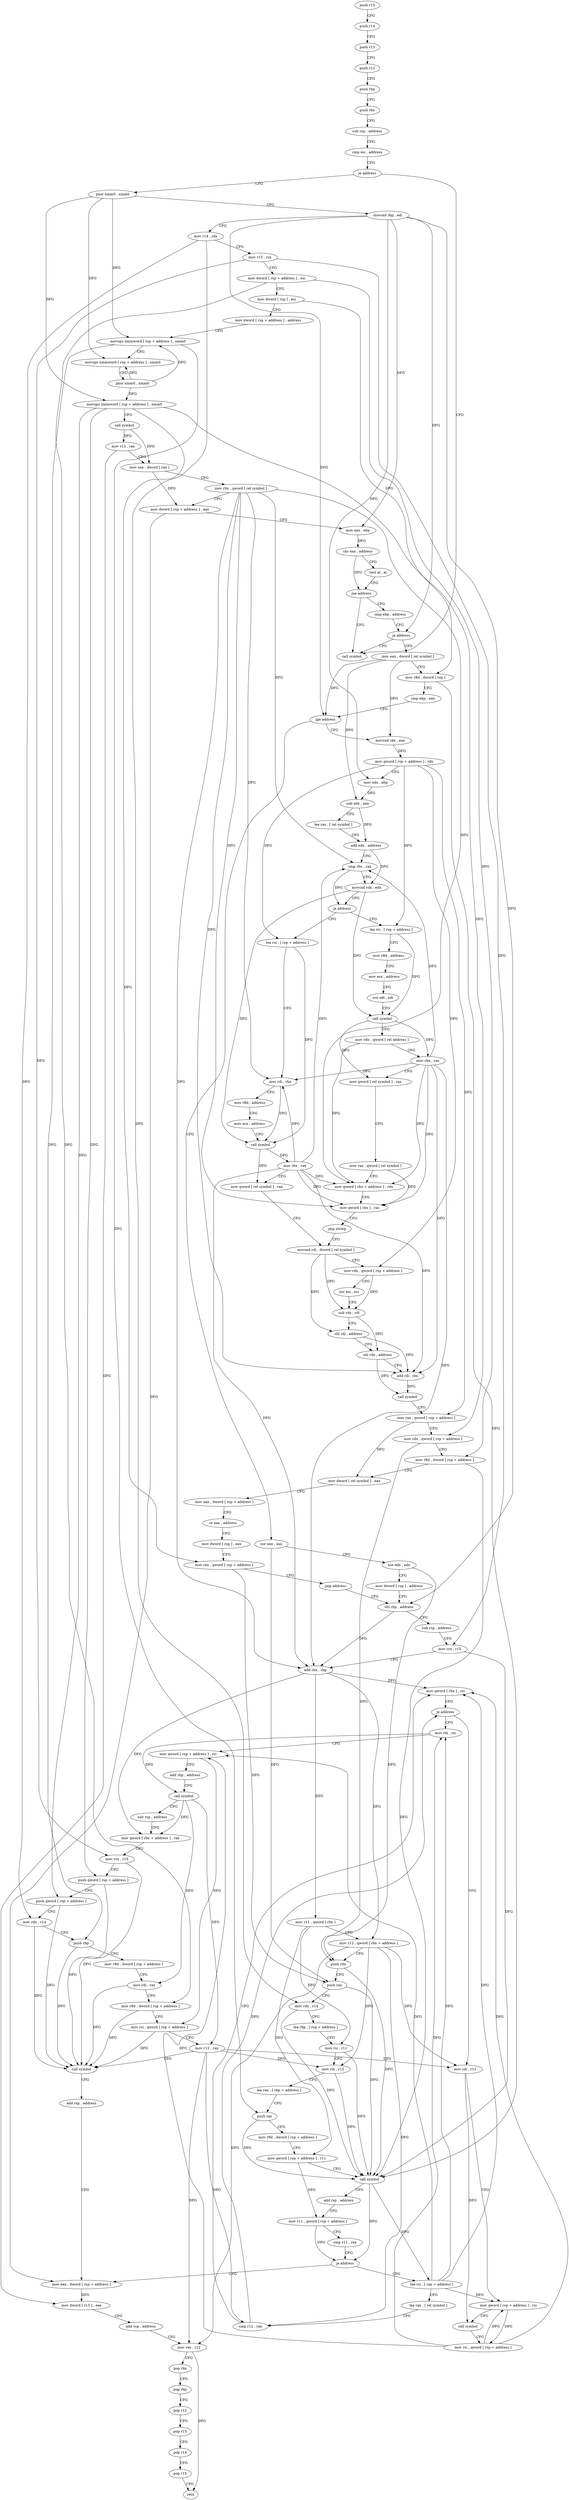 digraph "func" {
"4230928" [label = "push r15" ]
"4230930" [label = "push r14" ]
"4230932" [label = "push r13" ]
"4230934" [label = "push r12" ]
"4230936" [label = "push rbp" ]
"4230937" [label = "push rbx" ]
"4230938" [label = "sub rsp , address" ]
"4230942" [label = "cmp esi , address" ]
"4230945" [label = "je address" ]
"4231483" [label = "call symbol" ]
"4230951" [label = "pxor xmm0 , xmm0" ]
"4230955" [label = "movsxd rbp , edi" ]
"4230958" [label = "mov r14 , rdx" ]
"4230961" [label = "mov r15 , rcx" ]
"4230964" [label = "mov dword [ rsp + address ] , esi" ]
"4230968" [label = "mov dword [ rsp ] , esi" ]
"4230971" [label = "mov dword [ rsp + address ] , address" ]
"4230979" [label = "movups xmmword [ rsp + address ] , xmm0" ]
"4230984" [label = "movups xmmword [ rsp + address ] , xmm0" ]
"4230989" [label = "pxor xmm0 , xmm0" ]
"4230993" [label = "movups xmmword [ rsp + address ] , xmm0" ]
"4230998" [label = "call symbol" ]
"4231003" [label = "mov r13 , rax" ]
"4231006" [label = "mov eax , dword [ rax ]" ]
"4231008" [label = "mov rbx , qword [ rel symbol ]" ]
"4231015" [label = "mov dword [ rsp + address ] , eax" ]
"4231019" [label = "mov eax , ebp" ]
"4231021" [label = "shr eax , address" ]
"4231024" [label = "test al , al" ]
"4231026" [label = "jne address" ]
"4231032" [label = "cmp ebp , address" ]
"4231038" [label = "je address" ]
"4231044" [label = "mov eax , dword [ rel symbol ]" ]
"4231050" [label = "mov r8d , dword [ rsp ]" ]
"4231054" [label = "cmp ebp , eax" ]
"4231056" [label = "jge address" ]
"4231280" [label = "movsxd rdx , eax" ]
"4231062" [label = "xor eax , eax" ]
"4231283" [label = "mov qword [ rsp + address ] , rdx" ]
"4231288" [label = "mov edx , ebp" ]
"4231290" [label = "sub edx , eax" ]
"4231292" [label = "lea rax , [ rel symbol ]" ]
"4231299" [label = "add edx , address" ]
"4231302" [label = "cmp rbx , rax" ]
"4231305" [label = "movsxd rdx , edx" ]
"4231308" [label = "je address" ]
"4231424" [label = "lea rsi , [ rsp + address ]" ]
"4231310" [label = "lea rsi , [ rsp + address ]" ]
"4231064" [label = "xor edx , edx" ]
"4231066" [label = "mov dword [ rsp ] , address" ]
"4231073" [label = "shl rbp , address" ]
"4231429" [label = "mov r8d , address" ]
"4231435" [label = "mov ecx , address" ]
"4231440" [label = "xor edi , edi" ]
"4231442" [label = "call symbol" ]
"4231447" [label = "mov rdx , qword [ rel address ]" ]
"4231454" [label = "mov rbx , rax" ]
"4231457" [label = "mov qword [ rel symbol ] , rax" ]
"4231464" [label = "mov rax , qword [ rel symbol ]" ]
"4231471" [label = "mov qword [ rbx + address ] , rdx" ]
"4231475" [label = "mov qword [ rbx ] , rax" ]
"4231478" [label = "jmp string" ]
"4231344" [label = "movsxd rdi , dword [ rel symbol ]" ]
"4231315" [label = "mov rdi , rbx" ]
"4231318" [label = "mov r8d , address" ]
"4231324" [label = "mov ecx , address" ]
"4231329" [label = "call symbol" ]
"4231334" [label = "mov rbx , rax" ]
"4231337" [label = "mov qword [ rel symbol ] , rax" ]
"4231251" [label = "mov eax , dword [ rsp + address ]" ]
"4231255" [label = "mov dword [ r13 ] , eax" ]
"4231259" [label = "add rsp , address" ]
"4231263" [label = "mov rax , r12" ]
"4231266" [label = "pop rbx" ]
"4231267" [label = "pop rbp" ]
"4231268" [label = "pop r12" ]
"4231270" [label = "pop r13" ]
"4231272" [label = "pop r14" ]
"4231274" [label = "pop r15" ]
"4231276" [label = "retn" ]
"4231144" [label = "lea rsi , [ rax + address ]" ]
"4231148" [label = "lea rax , [ rel symbol ]" ]
"4231155" [label = "cmp r12 , rax" ]
"4231158" [label = "mov qword [ rbx ] , rsi" ]
"4231161" [label = "je address" ]
"4231181" [label = "mov rdi , rsi" ]
"4231163" [label = "mov rdi , r12" ]
"4231351" [label = "mov rdx , qword [ rsp + address ]" ]
"4231356" [label = "xor esi , esi" ]
"4231358" [label = "sub rdx , rdi" ]
"4231361" [label = "shl rdi , address" ]
"4231365" [label = "shl rdx , address" ]
"4231369" [label = "add rdi , rbx" ]
"4231372" [label = "call symbol" ]
"4231377" [label = "mov rax , qword [ rsp + address ]" ]
"4231382" [label = "mov rdx , qword [ rsp + address ]" ]
"4231387" [label = "mov r8d , dword [ rsp + address ]" ]
"4231392" [label = "mov dword [ rel symbol ] , eax" ]
"4231398" [label = "mov eax , dword [ rsp + address ]" ]
"4231402" [label = "or eax , address" ]
"4231405" [label = "mov dword [ rsp ] , eax" ]
"4231408" [label = "mov rax , qword [ rsp + address ]" ]
"4231413" [label = "jmp address" ]
"4231077" [label = "sub rsp , address" ]
"4231081" [label = "mov rcx , r15" ]
"4231084" [label = "add rbx , rbp" ]
"4231087" [label = "mov r11 , qword [ rbx ]" ]
"4231090" [label = "mov r12 , qword [ rbx + address ]" ]
"4231094" [label = "push rdx" ]
"4231095" [label = "push rax" ]
"4231096" [label = "mov rdx , r14" ]
"4231099" [label = "lea rbp , [ rsp + address ]" ]
"4231104" [label = "mov rsi , r11" ]
"4231107" [label = "mov rdi , r12" ]
"4231110" [label = "lea rax , [ rbp + address ]" ]
"4231114" [label = "push rax" ]
"4231115" [label = "mov r9d , dword [ rsp + address ]" ]
"4231120" [label = "mov qword [ rsp + address ] , r11" ]
"4231125" [label = "call symbol" ]
"4231130" [label = "add rsp , address" ]
"4231134" [label = "mov r11 , qword [ rsp + address ]" ]
"4231139" [label = "cmp r11 , rax" ]
"4231142" [label = "ja address" ]
"4231184" [label = "mov qword [ rsp + address ] , rsi" ]
"4231189" [label = "add rbp , address" ]
"4231193" [label = "call symbol" ]
"4231198" [label = "sub rsp , address" ]
"4231202" [label = "mov qword [ rbx + address ] , rax" ]
"4231206" [label = "mov rcx , r15" ]
"4231209" [label = "push qword [ rsp + address ]" ]
"4231213" [label = "push qword [ rsp + address ]" ]
"4231217" [label = "mov rdx , r14" ]
"4231220" [label = "push rbp" ]
"4231221" [label = "mov r9d , dword [ rsp + address ]" ]
"4231226" [label = "mov rdi , rax" ]
"4231229" [label = "mov r8d , dword [ rsp + address ]" ]
"4231234" [label = "mov rsi , qword [ rsp + address ]" ]
"4231239" [label = "mov r12 , rax" ]
"4231242" [label = "call symbol" ]
"4231247" [label = "add rsp , address" ]
"4231166" [label = "mov qword [ rsp + address ] , rsi" ]
"4231171" [label = "call symbol" ]
"4231176" [label = "mov rsi , qword [ rsp + address ]" ]
"4230928" -> "4230930" [ label = "CFG" ]
"4230930" -> "4230932" [ label = "CFG" ]
"4230932" -> "4230934" [ label = "CFG" ]
"4230934" -> "4230936" [ label = "CFG" ]
"4230936" -> "4230937" [ label = "CFG" ]
"4230937" -> "4230938" [ label = "CFG" ]
"4230938" -> "4230942" [ label = "CFG" ]
"4230942" -> "4230945" [ label = "CFG" ]
"4230945" -> "4231483" [ label = "CFG" ]
"4230945" -> "4230951" [ label = "CFG" ]
"4230951" -> "4230955" [ label = "CFG" ]
"4230951" -> "4230979" [ label = "DFG" ]
"4230951" -> "4230984" [ label = "DFG" ]
"4230951" -> "4230993" [ label = "DFG" ]
"4230955" -> "4230958" [ label = "CFG" ]
"4230955" -> "4231019" [ label = "DFG" ]
"4230955" -> "4231038" [ label = "DFG" ]
"4230955" -> "4231056" [ label = "DFG" ]
"4230955" -> "4231288" [ label = "DFG" ]
"4230955" -> "4231073" [ label = "DFG" ]
"4230958" -> "4230961" [ label = "CFG" ]
"4230958" -> "4231096" [ label = "DFG" ]
"4230958" -> "4231217" [ label = "DFG" ]
"4230961" -> "4230964" [ label = "CFG" ]
"4230961" -> "4231081" [ label = "DFG" ]
"4230961" -> "4231206" [ label = "DFG" ]
"4230964" -> "4230968" [ label = "CFG" ]
"4230964" -> "4231387" [ label = "DFG" ]
"4230964" -> "4231229" [ label = "DFG" ]
"4230968" -> "4230971" [ label = "CFG" ]
"4230968" -> "4231050" [ label = "DFG" ]
"4230971" -> "4230979" [ label = "CFG" ]
"4230979" -> "4230984" [ label = "CFG" ]
"4230979" -> "4231114" [ label = "DFG" ]
"4230979" -> "4231220" [ label = "DFG" ]
"4230984" -> "4230989" [ label = "CFG" ]
"4230989" -> "4230993" [ label = "DFG" ]
"4230989" -> "4230979" [ label = "DFG" ]
"4230989" -> "4230984" [ label = "DFG" ]
"4230993" -> "4230998" [ label = "CFG" ]
"4230993" -> "4231382" [ label = "DFG" ]
"4230993" -> "4231408" [ label = "DFG" ]
"4230993" -> "4231209" [ label = "DFG" ]
"4230993" -> "4231213" [ label = "DFG" ]
"4230998" -> "4231003" [ label = "DFG" ]
"4230998" -> "4231006" [ label = "DFG" ]
"4231003" -> "4231006" [ label = "CFG" ]
"4231003" -> "4231255" [ label = "DFG" ]
"4231006" -> "4231008" [ label = "CFG" ]
"4231006" -> "4231015" [ label = "DFG" ]
"4231008" -> "4231015" [ label = "CFG" ]
"4231008" -> "4231302" [ label = "DFG" ]
"4231008" -> "4231471" [ label = "DFG" ]
"4231008" -> "4231475" [ label = "DFG" ]
"4231008" -> "4231315" [ label = "DFG" ]
"4231008" -> "4231084" [ label = "DFG" ]
"4231008" -> "4231369" [ label = "DFG" ]
"4231015" -> "4231019" [ label = "CFG" ]
"4231015" -> "4231251" [ label = "DFG" ]
"4231019" -> "4231021" [ label = "DFG" ]
"4231021" -> "4231024" [ label = "CFG" ]
"4231021" -> "4231026" [ label = "DFG" ]
"4231024" -> "4231026" [ label = "CFG" ]
"4231026" -> "4231483" [ label = "CFG" ]
"4231026" -> "4231032" [ label = "CFG" ]
"4231032" -> "4231038" [ label = "CFG" ]
"4231038" -> "4231483" [ label = "CFG" ]
"4231038" -> "4231044" [ label = "CFG" ]
"4231044" -> "4231050" [ label = "CFG" ]
"4231044" -> "4231056" [ label = "DFG" ]
"4231044" -> "4231280" [ label = "DFG" ]
"4231044" -> "4231290" [ label = "DFG" ]
"4231050" -> "4231054" [ label = "CFG" ]
"4231050" -> "4231125" [ label = "DFG" ]
"4231054" -> "4231056" [ label = "CFG" ]
"4231056" -> "4231280" [ label = "CFG" ]
"4231056" -> "4231062" [ label = "CFG" ]
"4231280" -> "4231283" [ label = "DFG" ]
"4231062" -> "4231064" [ label = "CFG" ]
"4231062" -> "4231095" [ label = "DFG" ]
"4231283" -> "4231288" [ label = "CFG" ]
"4231283" -> "4231351" [ label = "DFG" ]
"4231283" -> "4231377" [ label = "DFG" ]
"4231283" -> "4231424" [ label = "DFG" ]
"4231283" -> "4231310" [ label = "DFG" ]
"4231288" -> "4231290" [ label = "DFG" ]
"4231290" -> "4231292" [ label = "CFG" ]
"4231290" -> "4231299" [ label = "DFG" ]
"4231292" -> "4231299" [ label = "CFG" ]
"4231299" -> "4231302" [ label = "CFG" ]
"4231299" -> "4231305" [ label = "DFG" ]
"4231302" -> "4231305" [ label = "CFG" ]
"4231302" -> "4231308" [ label = "DFG" ]
"4231305" -> "4231308" [ label = "CFG" ]
"4231305" -> "4231442" [ label = "DFG" ]
"4231305" -> "4231329" [ label = "DFG" ]
"4231308" -> "4231424" [ label = "CFG" ]
"4231308" -> "4231310" [ label = "CFG" ]
"4231424" -> "4231429" [ label = "CFG" ]
"4231424" -> "4231442" [ label = "DFG" ]
"4231310" -> "4231315" [ label = "CFG" ]
"4231310" -> "4231329" [ label = "DFG" ]
"4231064" -> "4231066" [ label = "CFG" ]
"4231064" -> "4231094" [ label = "DFG" ]
"4231066" -> "4231073" [ label = "CFG" ]
"4231073" -> "4231077" [ label = "CFG" ]
"4231073" -> "4231084" [ label = "DFG" ]
"4231429" -> "4231435" [ label = "CFG" ]
"4231435" -> "4231440" [ label = "CFG" ]
"4231440" -> "4231442" [ label = "CFG" ]
"4231442" -> "4231447" [ label = "CFG" ]
"4231442" -> "4231454" [ label = "DFG" ]
"4231442" -> "4231457" [ label = "DFG" ]
"4231447" -> "4231454" [ label = "CFG" ]
"4231447" -> "4231471" [ label = "DFG" ]
"4231454" -> "4231457" [ label = "CFG" ]
"4231454" -> "4231302" [ label = "DFG" ]
"4231454" -> "4231471" [ label = "DFG" ]
"4231454" -> "4231475" [ label = "DFG" ]
"4231454" -> "4231315" [ label = "DFG" ]
"4231454" -> "4231084" [ label = "DFG" ]
"4231454" -> "4231369" [ label = "DFG" ]
"4231457" -> "4231464" [ label = "CFG" ]
"4231464" -> "4231471" [ label = "CFG" ]
"4231464" -> "4231475" [ label = "DFG" ]
"4231471" -> "4231475" [ label = "CFG" ]
"4231475" -> "4231478" [ label = "CFG" ]
"4231478" -> "4231344" [ label = "CFG" ]
"4231344" -> "4231351" [ label = "CFG" ]
"4231344" -> "4231358" [ label = "DFG" ]
"4231344" -> "4231361" [ label = "DFG" ]
"4231315" -> "4231318" [ label = "CFG" ]
"4231315" -> "4231329" [ label = "DFG" ]
"4231318" -> "4231324" [ label = "CFG" ]
"4231324" -> "4231329" [ label = "CFG" ]
"4231329" -> "4231334" [ label = "DFG" ]
"4231329" -> "4231337" [ label = "DFG" ]
"4231334" -> "4231337" [ label = "CFG" ]
"4231334" -> "4231302" [ label = "DFG" ]
"4231334" -> "4231315" [ label = "DFG" ]
"4231334" -> "4231471" [ label = "DFG" ]
"4231334" -> "4231475" [ label = "DFG" ]
"4231334" -> "4231084" [ label = "DFG" ]
"4231334" -> "4231369" [ label = "DFG" ]
"4231337" -> "4231344" [ label = "CFG" ]
"4231251" -> "4231255" [ label = "DFG" ]
"4231255" -> "4231259" [ label = "CFG" ]
"4231259" -> "4231263" [ label = "CFG" ]
"4231263" -> "4231266" [ label = "CFG" ]
"4231263" -> "4231276" [ label = "DFG" ]
"4231266" -> "4231267" [ label = "CFG" ]
"4231267" -> "4231268" [ label = "CFG" ]
"4231268" -> "4231270" [ label = "CFG" ]
"4231270" -> "4231272" [ label = "CFG" ]
"4231272" -> "4231274" [ label = "CFG" ]
"4231274" -> "4231276" [ label = "CFG" ]
"4231144" -> "4231148" [ label = "CFG" ]
"4231144" -> "4231158" [ label = "DFG" ]
"4231144" -> "4231181" [ label = "DFG" ]
"4231144" -> "4231184" [ label = "DFG" ]
"4231144" -> "4231166" [ label = "DFG" ]
"4231148" -> "4231155" [ label = "CFG" ]
"4231155" -> "4231158" [ label = "CFG" ]
"4231155" -> "4231161" [ label = "DFG" ]
"4231158" -> "4231161" [ label = "CFG" ]
"4231161" -> "4231181" [ label = "CFG" ]
"4231161" -> "4231163" [ label = "CFG" ]
"4231181" -> "4231184" [ label = "CFG" ]
"4231181" -> "4231193" [ label = "DFG" ]
"4231163" -> "4231166" [ label = "CFG" ]
"4231163" -> "4231171" [ label = "DFG" ]
"4231351" -> "4231356" [ label = "CFG" ]
"4231351" -> "4231358" [ label = "DFG" ]
"4231356" -> "4231358" [ label = "CFG" ]
"4231358" -> "4231361" [ label = "CFG" ]
"4231358" -> "4231365" [ label = "DFG" ]
"4231361" -> "4231365" [ label = "CFG" ]
"4231361" -> "4231369" [ label = "DFG" ]
"4231365" -> "4231369" [ label = "CFG" ]
"4231365" -> "4231372" [ label = "DFG" ]
"4231369" -> "4231372" [ label = "DFG" ]
"4231372" -> "4231377" [ label = "CFG" ]
"4231377" -> "4231382" [ label = "CFG" ]
"4231377" -> "4231392" [ label = "DFG" ]
"4231382" -> "4231387" [ label = "CFG" ]
"4231382" -> "4231094" [ label = "DFG" ]
"4231387" -> "4231392" [ label = "CFG" ]
"4231387" -> "4231125" [ label = "DFG" ]
"4231392" -> "4231398" [ label = "CFG" ]
"4231398" -> "4231402" [ label = "CFG" ]
"4231402" -> "4231405" [ label = "CFG" ]
"4231405" -> "4231408" [ label = "CFG" ]
"4231408" -> "4231413" [ label = "CFG" ]
"4231408" -> "4231095" [ label = "DFG" ]
"4231413" -> "4231073" [ label = "CFG" ]
"4231077" -> "4231081" [ label = "CFG" ]
"4231081" -> "4231084" [ label = "CFG" ]
"4231081" -> "4231125" [ label = "DFG" ]
"4231084" -> "4231087" [ label = "DFG" ]
"4231084" -> "4231090" [ label = "DFG" ]
"4231084" -> "4231158" [ label = "DFG" ]
"4231084" -> "4231202" [ label = "DFG" ]
"4231087" -> "4231090" [ label = "CFG" ]
"4231087" -> "4231104" [ label = "DFG" ]
"4231087" -> "4231120" [ label = "DFG" ]
"4231090" -> "4231094" [ label = "CFG" ]
"4231090" -> "4231107" [ label = "DFG" ]
"4231090" -> "4231263" [ label = "DFG" ]
"4231090" -> "4231155" [ label = "DFG" ]
"4231090" -> "4231163" [ label = "DFG" ]
"4231094" -> "4231095" [ label = "CFG" ]
"4231094" -> "4231125" [ label = "DFG" ]
"4231095" -> "4231096" [ label = "CFG" ]
"4231095" -> "4231125" [ label = "DFG" ]
"4231096" -> "4231099" [ label = "CFG" ]
"4231096" -> "4231125" [ label = "DFG" ]
"4231099" -> "4231104" [ label = "CFG" ]
"4231104" -> "4231107" [ label = "CFG" ]
"4231104" -> "4231125" [ label = "DFG" ]
"4231107" -> "4231110" [ label = "CFG" ]
"4231107" -> "4231125" [ label = "DFG" ]
"4231110" -> "4231114" [ label = "CFG" ]
"4231114" -> "4231115" [ label = "CFG" ]
"4231114" -> "4231125" [ label = "DFG" ]
"4231115" -> "4231120" [ label = "CFG" ]
"4231120" -> "4231125" [ label = "CFG" ]
"4231120" -> "4231134" [ label = "DFG" ]
"4231125" -> "4231130" [ label = "CFG" ]
"4231125" -> "4231142" [ label = "DFG" ]
"4231125" -> "4231144" [ label = "DFG" ]
"4231130" -> "4231134" [ label = "CFG" ]
"4231134" -> "4231139" [ label = "CFG" ]
"4231134" -> "4231142" [ label = "DFG" ]
"4231139" -> "4231142" [ label = "CFG" ]
"4231142" -> "4231251" [ label = "CFG" ]
"4231142" -> "4231144" [ label = "CFG" ]
"4231184" -> "4231189" [ label = "CFG" ]
"4231184" -> "4231234" [ label = "DFG" ]
"4231189" -> "4231193" [ label = "CFG" ]
"4231193" -> "4231198" [ label = "CFG" ]
"4231193" -> "4231202" [ label = "DFG" ]
"4231193" -> "4231226" [ label = "DFG" ]
"4231193" -> "4231239" [ label = "DFG" ]
"4231198" -> "4231202" [ label = "CFG" ]
"4231202" -> "4231206" [ label = "CFG" ]
"4231206" -> "4231209" [ label = "CFG" ]
"4231206" -> "4231242" [ label = "DFG" ]
"4231209" -> "4231213" [ label = "CFG" ]
"4231209" -> "4231242" [ label = "DFG" ]
"4231213" -> "4231217" [ label = "CFG" ]
"4231213" -> "4231242" [ label = "DFG" ]
"4231217" -> "4231220" [ label = "CFG" ]
"4231217" -> "4231242" [ label = "DFG" ]
"4231220" -> "4231221" [ label = "CFG" ]
"4231220" -> "4231242" [ label = "DFG" ]
"4231221" -> "4231226" [ label = "CFG" ]
"4231226" -> "4231229" [ label = "CFG" ]
"4231226" -> "4231242" [ label = "DFG" ]
"4231229" -> "4231234" [ label = "CFG" ]
"4231229" -> "4231242" [ label = "DFG" ]
"4231234" -> "4231239" [ label = "CFG" ]
"4231234" -> "4231242" [ label = "DFG" ]
"4231239" -> "4231242" [ label = "CFG" ]
"4231239" -> "4231107" [ label = "DFG" ]
"4231239" -> "4231263" [ label = "DFG" ]
"4231239" -> "4231155" [ label = "DFG" ]
"4231239" -> "4231163" [ label = "DFG" ]
"4231242" -> "4231247" [ label = "CFG" ]
"4231247" -> "4231251" [ label = "CFG" ]
"4231166" -> "4231171" [ label = "CFG" ]
"4231166" -> "4231176" [ label = "DFG" ]
"4231171" -> "4231176" [ label = "CFG" ]
"4231176" -> "4231181" [ label = "DFG" ]
"4231176" -> "4231158" [ label = "DFG" ]
"4231176" -> "4231184" [ label = "DFG" ]
"4231176" -> "4231166" [ label = "DFG" ]
}
